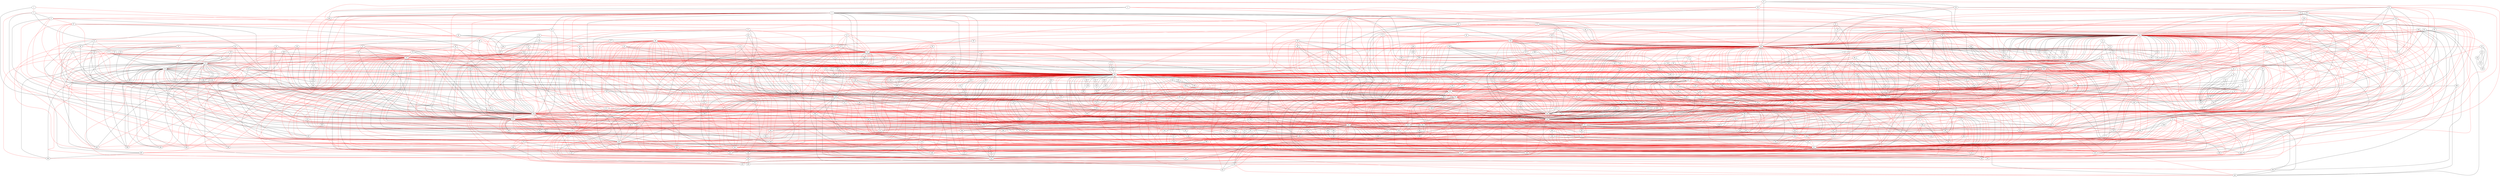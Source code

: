 graph {
	0 -- 185 [color=red]
	0 -- 206 [color=red]
	0 -- 217
	0 -- 226 [color=red]
	0 -- 227 [color=red]
	0 -- 228
	0 -- 229
	1 -- 2 [color=red]
	1 -- 185 [color=red]
	1 -- 407
	2 -- 6
	2 -- 185 [color=red]
	2 -- 237
	2 -- 242
	2 -- 407 [color=red]
	3 -- 5
	3 -- 144 [color=red]
	3 -- 146 [color=red]
	3 -- 240
	3 -- 242 [color=red]
	3 -- 403 [color=red]
	4 -- 147
	4 -- 185
	5 -- 6 [color=red]
	5 -- 60 [color=red]
	5 -- 107
	5 -- 156
	5 -- 157
	5 -- 158
	5 -- 166
	5 -- 168
	5 -- 169
	5 -- 219 [color=red]
	5 -- 221 [color=red]
	5 -- 226 [color=red]
	5 -- 227 [color=red]
	5 -- 240
	5 -- 242 [color=red]
	5 -- 244 [color=red]
	5 -- 349
	5 -- 359
	5 -- 373
	5 -- 407 [color=red]
	5 -- 425 [color=red]
	5 -- 427
	6 -- 67 [color=red]
	6 -- 98 [color=red]
	6 -- 144 [color=red]
	6 -- 146 [color=red]
	6 -- 226 [color=red]
	6 -- 227 [color=red]
	6 -- 237
	6 -- 242
	7 -- 14 [color=red]
	7 -- 22
	7 -- 351
	7 -- 352
	8 -- 11 [color=red]
	8 -- 15
	8 -- 175
	8 -- 181
	9 -- 298 [color=red]
	9 -- 299 [color=red]
	9 -- 385 [color=red]
	9 -- 386 [color=red]
	9 -- 407 [color=red]
	9 -- 448 [color=red]
	9 -- 450 [color=red]
	10 -- 298 [color=red]
	10 -- 299 [color=red]
	10 -- 382
	10 -- 383
	10 -- 407 [color=red]
	11 -- 175
	11 -- 181
	11 -- 248
	12 -- 88 [color=red]
	12 -- 111 [color=red]
	12 -- 152 [color=red]
	12 -- 185 [color=red]
	12 -- 192 [color=red]
	12 -- 204
	12 -- 230 [color=red]
	13 -- 144 [color=red]
	13 -- 146 [color=red]
	13 -- 201 [color=red]
	13 -- 204 [color=red]
	13 -- 370 [color=red]
	13 -- 375
	13 -- 407 [color=red]
	14 -- 351
	14 -- 352
	14 -- 355
	15 -- 16
	15 -- 175
	15 -- 181
	16 -- 17 [color=red]
	16 -- 175
	16 -- 181
	17 -- 18
	17 -- 175 [color=red]
	17 -- 181 [color=red]
	17 -- 351
	17 -- 353
	18 -- 19 [color=red]
	18 -- 351
	18 -- 353
	19 -- 20
	19 -- 351
	19 -- 353
	20 -- 21
	20 -- 351
	20 -- 353
	21 -- 22 [color=red]
	21 -- 351
	21 -- 353
	22 -- 351
	22 -- 352
	22 -- 353 [color=red]
	23 -- 101
	23 -- 185 [color=red]
	23 -- 226
	23 -- 227
	23 -- 286 [color=red]
	24 -- 102
	24 -- 185 [color=red]
	24 -- 226
	24 -- 227
	24 -- 288 [color=red]
	25 -- 104 [color=red]
	25 -- 185 [color=red]
	25 -- 226
	25 -- 227
	25 -- 291 [color=red]
	26 -- 38
	26 -- 185 [color=red]
	26 -- 226 [color=red]
	26 -- 227 [color=red]
	26 -- 228
	26 -- 229
	26 -- 391 [color=red]
	27 -- 30 [color=red]
	27 -- 43
	27 -- 185 [color=red]
	27 -- 226 [color=red]
	27 -- 227 [color=red]
	27 -- 228
	27 -- 229
	28 -- 29
	28 -- 75 [color=red]
	28 -- 185 [color=red]
	28 -- 226
	28 -- 227
	29 -- 89 [color=red]
	29 -- 152 [color=red]
	29 -- 226
	29 -- 227
	30 -- 88 [color=red]
	30 -- 185 [color=red]
	30 -- 204
	30 -- 211
	31 -- 75 [color=red]
	31 -- 154
	31 -- 185 [color=red]
	31 -- 297
	31 -- 391 [color=red]
	32 -- 36
	32 -- 144
	32 -- 146
	32 -- 152 [color=red]
	32 -- 389 [color=red]
	32 -- 407 [color=red]
	33 -- 165 [color=red]
	33 -- 185 [color=red]
	33 -- 370 [color=red]
	33 -- 371
	34 -- 398
	34 -- 436 [color=red]
	35 -- 36 [color=red]
	35 -- 44
	35 -- 144 [color=red]
	35 -- 146 [color=red]
	35 -- 228
	35 -- 229
	36 -- 144
	36 -- 146
	37 -- 43 [color=red]
	37 -- 87 [color=red]
	37 -- 152
	37 -- 426 [color=red]
	38 -- 152 [color=red]
	38 -- 226 [color=red]
	38 -- 227 [color=red]
	38 -- 228
	38 -- 229
	38 -- 426 [color=red]
	39 -- 116 [color=red]
	39 -- 117
	39 -- 172
	39 -- 173
	39 -- 185 [color=red]
	40 -- 76
	40 -- 78 [color=red]
	40 -- 185 [color=red]
	40 -- 226
	40 -- 227
	41 -- 42 [color=red]
	41 -- 48
	41 -- 154 [color=red]
	41 -- 185 [color=red]
	41 -- 226
	41 -- 227
	42 -- 154
	42 -- 185 [color=red]
	42 -- 395 [color=red]
	43 -- 226 [color=red]
	43 -- 227 [color=red]
	43 -- 228
	43 -- 229
	44 -- 154 [color=red]
	44 -- 185 [color=red]
	44 -- 228
	44 -- 229
	44 -- 296 [color=red]
	44 -- 297 [color=red]
	45 -- 103 [color=red]
	45 -- 185 [color=red]
	45 -- 226
	45 -- 227
	45 -- 287 [color=red]
	46 -- 106 [color=red]
	46 -- 185 [color=red]
	46 -- 226
	46 -- 227
	46 -- 290 [color=red]
	47 -- 105
	47 -- 185 [color=red]
	47 -- 226
	47 -- 227
	47 -- 289 [color=red]
	48 -- 152 [color=red]
	48 -- 154 [color=red]
	48 -- 226
	48 -- 227
	48 -- 421 [color=red]
	49 -- 185 [color=red]
	49 -- 226
	49 -- 227
	49 -- 260 [color=red]
	49 -- 405
	50 -- 71
	50 -- 185
	50 -- 358
	50 -- 446
	51 -- 68
	51 -- 70
	51 -- 185
	51 -- 311
	51 -- 445
	52 -- 53 [color=red]
	52 -- 144 [color=red]
	52 -- 146 [color=red]
	52 -- 149
	52 -- 153
	52 -- 425 [color=red]
	53 -- 144
	53 -- 146
	54 -- 149
	54 -- 153
	54 -- 425 [color=red]
	55 -- 122
	55 -- 152 [color=red]
	55 -- 216 [color=red]
	55 -- 273
	55 -- 432
	56 -- 60
	56 -- 152 [color=red]
	56 -- 185 [color=red]
	56 -- 249 [color=red]
	57 -- 58
	57 -- 59 [color=red]
	57 -- 144
	57 -- 146
	57 -- 152 [color=red]
	57 -- 197 [color=red]
	57 -- 407 [color=red]
	58 -- 69
	58 -- 144
	58 -- 146
	58 -- 152 [color=red]
	58 -- 407 [color=red]
	59 -- 123 [color=red]
	59 -- 144 [color=red]
	59 -- 146 [color=red]
	59 -- 197
	59 -- 364 [color=red]
	59 -- 407 [color=red]
	60 -- 152 [color=red]
	60 -- 185 [color=red]
	60 -- 219 [color=red]
	60 -- 221
	61 -- 62 [color=red]
	61 -- 123
	61 -- 124
	61 -- 127
	61 -- 131
	61 -- 144 [color=red]
	61 -- 146 [color=red]
	61 -- 204 [color=red]
	61 -- 247
	61 -- 407 [color=red]
	62 -- 144
	62 -- 146
	62 -- 204 [color=red]
	62 -- 363
	62 -- 407 [color=red]
	63 -- 64
	63 -- 185 [color=red]
	63 -- 226
	63 -- 227
	63 -- 412
	64 -- 226
	64 -- 227
	65 -- 66
	65 -- 163 [color=red]
	65 -- 185 [color=red]
	65 -- 407
	66 -- 185 [color=red]
	66 -- 407
	67 -- 90
	67 -- 107 [color=red]
	67 -- 108 [color=red]
	67 -- 144 [color=red]
	67 -- 146 [color=red]
	67 -- 226 [color=red]
	67 -- 227 [color=red]
	67 -- 228 [color=red]
	67 -- 229 [color=red]
	68 -- 70
	68 -- 185
	68 -- 311
	68 -- 445
	69 -- 124 [color=red]
	69 -- 144
	69 -- 146
	69 -- 185 [color=red]
	69 -- 204 [color=red]
	69 -- 207 [color=red]
	69 -- 407 [color=red]
	70 -- 185
	70 -- 311
	70 -- 372 [color=red]
	71 -- 185
	71 -- 358
	72 -- 145 [color=red]
	72 -- 146 [color=red]
	72 -- 280 [color=red]
	72 -- 347 [color=red]
	72 -- 348 [color=red]
	72 -- 425 [color=red]
	73 -- 339
	73 -- 341 [color=red]
	73 -- 382
	73 -- 407 [color=red]
	73 -- 443 [color=red]
	73 -- 444 [color=red]
	73 -- 448 [color=red]
	74 -- 99 [color=red]
	74 -- 154
	74 -- 185 [color=red]
	74 -- 297
	74 -- 391 [color=red]
	75 -- 185 [color=red]
	76 -- 154 [color=red]
	76 -- 226
	76 -- 227
	76 -- 297 [color=red]
	76 -- 421 [color=red]
	77 -- 78
	77 -- 154 [color=red]
	77 -- 172
	77 -- 173
	77 -- 269 [color=red]
	77 -- 342 [color=red]
	78 -- 172
	78 -- 173
	78 -- 185 [color=red]
	79 -- 80
	79 -- 155
	79 -- 185 [color=red]
	79 -- 228 [color=red]
	79 -- 229 [color=red]
	79 -- 232 [color=red]
	79 -- 271
	79 -- 272
	80 -- 82 [color=red]
	80 -- 185 [color=red]
	80 -- 228 [color=red]
	80 -- 229 [color=red]
	80 -- 232 [color=red]
	80 -- 271
	80 -- 272
	81 -- 83
	81 -- 84 [color=red]
	81 -- 185 [color=red]
	81 -- 228 [color=red]
	81 -- 229 [color=red]
	81 -- 232 [color=red]
	81 -- 271
	81 -- 272
	82 -- 83
	82 -- 185 [color=red]
	82 -- 228 [color=red]
	82 -- 229 [color=red]
	82 -- 232 [color=red]
	82 -- 271
	82 -- 272
	83 -- 185 [color=red]
	83 -- 228 [color=red]
	83 -- 229 [color=red]
	83 -- 232 [color=red]
	83 -- 271
	83 -- 272
	84 -- 100 [color=red]
	84 -- 152 [color=red]
	84 -- 185 [color=red]
	84 -- 228
	84 -- 229
	84 -- 232 [color=red]
	85 -- 88
	85 -- 120 [color=red]
	85 -- 164
	85 -- 226 [color=red]
	85 -- 227 [color=red]
	85 -- 267
	86 -- 89 [color=red]
	86 -- 99
	86 -- 152 [color=red]
	86 -- 226
	86 -- 227
	87 -- 152 [color=red]
	87 -- 185 [color=red]
	87 -- 200
	87 -- 201
	87 -- 210 [color=red]
	87 -- 220 [color=red]
	87 -- 230 [color=red]
	87 -- 426 [color=red]
	88 -- 89 [color=red]
	88 -- 108 [color=red]
	88 -- 113 [color=red]
	88 -- 115 [color=red]
	88 -- 152 [color=red]
	88 -- 164
	88 -- 170 [color=red]
	88 -- 185 [color=red]
	88 -- 192 [color=red]
	88 -- 197 [color=red]
	88 -- 204 [color=red]
	88 -- 206 [color=red]
	88 -- 207 [color=red]
	88 -- 211 [color=red]
	88 -- 213 [color=red]
	88 -- 216 [color=red]
	88 -- 222 [color=red]
	88 -- 223 [color=red]
	88 -- 226 [color=red]
	88 -- 227 [color=red]
	88 -- 228 [color=red]
	88 -- 229 [color=red]
	88 -- 230 [color=red]
	88 -- 267
	88 -- 268 [color=red]
	88 -- 276 [color=red]
	88 -- 281 [color=red]
	88 -- 388 [color=red]
	88 -- 391 [color=red]
	88 -- 394 [color=red]
	88 -- 408 [color=red]
	88 -- 435 [color=red]
	89 -- 152 [color=red]
	89 -- 204
	89 -- 213
	90 -- 185 [color=red]
	90 -- 416 [color=red]
	91 -- 145 [color=red]
	91 -- 146
	91 -- 185 [color=red]
	91 -- 407 [color=red]
	92 -- 144 [color=red]
	92 -- 146 [color=red]
	92 -- 300
	92 -- 302 [color=red]
	92 -- 411
	92 -- 439
	92 -- 442
	93 -- 94 [color=red]
	93 -- 149 [color=red]
	93 -- 151
	93 -- 185 [color=red]
	93 -- 284
	93 -- 407 [color=red]
	94 -- 185 [color=red]
	94 -- 407
	95 -- 152 [color=red]
	95 -- 154 [color=red]
	95 -- 171 [color=red]
	95 -- 219 [color=red]
	95 -- 228 [color=red]
	95 -- 229 [color=red]
	95 -- 413 [color=red]
	96 -- 97 [color=red]
	96 -- 143 [color=red]
	96 -- 185 [color=red]
	96 -- 407
	97 -- 185 [color=red]
	97 -- 228
	97 -- 229
	97 -- 431
	98 -- 192
	98 -- 219 [color=red]
	98 -- 226 [color=red]
	98 -- 227 [color=red]
	98 -- 426
	99 -- 185 [color=red]
	99 -- 226
	99 -- 227
	100 -- 118
	100 -- 152 [color=red]
	100 -- 277
	100 -- 425
	101 -- 154 [color=red]
	101 -- 226
	101 -- 227
	101 -- 297 [color=red]
	101 -- 401 [color=red]
	102 -- 154 [color=red]
	102 -- 226
	102 -- 227
	102 -- 297 [color=red]
	102 -- 308 [color=red]
	103 -- 154
	103 -- 226 [color=red]
	103 -- 227 [color=red]
	103 -- 297
	103 -- 336 [color=red]
	104 -- 154
	104 -- 226 [color=red]
	104 -- 227 [color=red]
	104 -- 279 [color=red]
	104 -- 297
	105 -- 154 [color=red]
	105 -- 226
	105 -- 227
	105 -- 297 [color=red]
	105 -- 400 [color=red]
	106 -- 154
	106 -- 226 [color=red]
	106 -- 227 [color=red]
	106 -- 297
	106 -- 393 [color=red]
	107 -- 144 [color=red]
	107 -- 146 [color=red]
	107 -- 226 [color=red]
	107 -- 227 [color=red]
	107 -- 359
	107 -- 407 [color=red]
	107 -- 427
	108 -- 204
	108 -- 226 [color=red]
	108 -- 227 [color=red]
	108 -- 228 [color=red]
	108 -- 229 [color=red]
	108 -- 268
	109 -- 144 [color=red]
	109 -- 146 [color=red]
	109 -- 265
	109 -- 407
	109 -- 416
	109 -- 431 [color=red]
	110 -- 128 [color=red]
	110 -- 152
	110 -- 185 [color=red]
	110 -- 189
	110 -- 230 [color=red]
	111 -- 129 [color=red]
	111 -- 152
	111 -- 185 [color=red]
	111 -- 230 [color=red]
	112 -- 185
	112 -- 261
	112 -- 451 [color=red]
	113 -- 152 [color=red]
	113 -- 204
	113 -- 435
	114 -- 119 [color=red]
	114 -- 185 [color=red]
	114 -- 295
	114 -- 364
	115 -- 116 [color=red]
	115 -- 170
	115 -- 185 [color=red]
	115 -- 204
	115 -- 226 [color=red]
	115 -- 227 [color=red]
	116 -- 185 [color=red]
	116 -- 226
	116 -- 227
	117 -- 172
	117 -- 173
	117 -- 185 [color=red]
	118 -- 277
	118 -- 315 [color=red]
	118 -- 425
	118 -- 426 [color=red]
	119 -- 232
	119 -- 384
	120 -- 156 [color=red]
	120 -- 226
	120 -- 227
	121 -- 144 [color=red]
	121 -- 146 [color=red]
	121 -- 197 [color=red]
	121 -- 198
	121 -- 228
	121 -- 229
	121 -- 407 [color=red]
	122 -- 224
	122 -- 273
	122 -- 432
	123 -- 127
	123 -- 130 [color=red]
	123 -- 131
	123 -- 134 [color=red]
	123 -- 364 [color=red]
	123 -- 425 [color=red]
	124 -- 127
	124 -- 144 [color=red]
	124 -- 146 [color=red]
	124 -- 185 [color=red]
	124 -- 204 [color=red]
	124 -- 207 [color=red]
	124 -- 247
	124 -- 407 [color=red]
	125 -- 132
	125 -- 145 [color=red]
	125 -- 146
	125 -- 407 [color=red]
	126 -- 127 [color=red]
	126 -- 142 [color=red]
	126 -- 185 [color=red]
	126 -- 219 [color=red]
	126 -- 230 [color=red]
	126 -- 274 [color=red]
	126 -- 331 [color=red]
	126 -- 334
	126 -- 343 [color=red]
	126 -- 375 [color=red]
	127 -- 131
	127 -- 133
	127 -- 142 [color=red]
	127 -- 144 [color=red]
	127 -- 146 [color=red]
	127 -- 185 [color=red]
	127 -- 204 [color=red]
	127 -- 209
	127 -- 215
	127 -- 219 [color=red]
	127 -- 228 [color=red]
	127 -- 229 [color=red]
	127 -- 230 [color=red]
	127 -- 247
	127 -- 274
	127 -- 343
	127 -- 375 [color=red]
	127 -- 407 [color=red]
	127 -- 440 [color=red]
	128 -- 185 [color=red]
	128 -- 228
	128 -- 229
	128 -- 444
	129 -- 185 [color=red]
	129 -- 228
	129 -- 229
	129 -- 448 [color=red]
	130 -- 134
	130 -- 425 [color=red]
	131 -- 185 [color=red]
	131 -- 187 [color=red]
	132 -- 145 [color=red]
	132 -- 146
	132 -- 407 [color=red]
	133 -- 209
	133 -- 215
	134 -- 135
	134 -- 145 [color=red]
	134 -- 146 [color=red]
	134 -- 166 [color=red]
	134 -- 182 [color=red]
	134 -- 185 [color=red]
	134 -- 204 [color=red]
	134 -- 207 [color=red]
	134 -- 249
	134 -- 298 [color=red]
	134 -- 303
	134 -- 382 [color=red]
	134 -- 405 [color=red]
	134 -- 406 [color=red]
	134 -- 425 [color=red]
	135 -- 144 [color=red]
	135 -- 146 [color=red]
	135 -- 185 [color=red]
	135 -- 204 [color=red]
	135 -- 207 [color=red]
	135 -- 247 [color=red]
	135 -- 375 [color=red]
	135 -- 407 [color=red]
	135 -- 425 [color=red]
	136 -- 140 [color=red]
	136 -- 183 [color=red]
	136 -- 185 [color=red]
	136 -- 204
	136 -- 447 [color=red]
	137 -- 231
	138 -- 140
	138 -- 141
	138 -- 228
	138 -- 229
	139 -- 152 [color=red]
	139 -- 159
	139 -- 167
	139 -- 185 [color=red]
	139 -- 228
	139 -- 229
	140 -- 185 [color=red]
	140 -- 228
	140 -- 229
	140 -- 447 [color=red]
	141 -- 228
	141 -- 229
	142 -- 144
	142 -- 146
	142 -- 204 [color=red]
	142 -- 228 [color=red]
	142 -- 229 [color=red]
	142 -- 331 [color=red]
	142 -- 334 [color=red]
	142 -- 348
	142 -- 407 [color=red]
	143 -- 156 [color=red]
	143 -- 185 [color=red]
	143 -- 407
	143 -- 416
	144 -- 145 [color=red]
	144 -- 146
	144 -- 148 [color=red]
	144 -- 151 [color=red]
	144 -- 152 [color=red]
	144 -- 153 [color=red]
	144 -- 154 [color=red]
	144 -- 157 [color=red]
	144 -- 158 [color=red]
	144 -- 161
	144 -- 163 [color=red]
	144 -- 166 [color=red]
	144 -- 174
	144 -- 175 [color=red]
	144 -- 182 [color=red]
	144 -- 183 [color=red]
	144 -- 184 [color=red]
	144 -- 185 [color=red]
	144 -- 197 [color=red]
	144 -- 201 [color=red]
	144 -- 204 [color=red]
	144 -- 205 [color=red]
	144 -- 207 [color=red]
	144 -- 210 [color=red]
	144 -- 230 [color=red]
	144 -- 234
	144 -- 235
	144 -- 236
	144 -- 237 [color=red]
	144 -- 243 [color=red]
	144 -- 244 [color=red]
	144 -- 247 [color=red]
	144 -- 257
	144 -- 258
	144 -- 284 [color=red]
	144 -- 299 [color=red]
	144 -- 302
	144 -- 305 [color=red]
	144 -- 310 [color=red]
	144 -- 317 [color=red]
	144 -- 319
	144 -- 320
	144 -- 321
	144 -- 322 [color=red]
	144 -- 323
	144 -- 324
	144 -- 325
	144 -- 326
	144 -- 327
	144 -- 328
	144 -- 331
	144 -- 332
	144 -- 333 [color=red]
	144 -- 334 [color=red]
	144 -- 335
	144 -- 341 [color=red]
	144 -- 348
	144 -- 363
	144 -- 367
	144 -- 369 [color=red]
	144 -- 370 [color=red]
	144 -- 372 [color=red]
	144 -- 375 [color=red]
	144 -- 389 [color=red]
	144 -- 398 [color=red]
	144 -- 403
	144 -- 404 [color=red]
	144 -- 407 [color=red]
	144 -- 408 [color=red]
	144 -- 415 [color=red]
	144 -- 416 [color=red]
	144 -- 421 [color=red]
	144 -- 423
	144 -- 424 [color=red]
	144 -- 426 [color=red]
	144 -- 429
	144 -- 430 [color=red]
	144 -- 431 [color=red]
	144 -- 440
	144 -- 443
	144 -- 450 [color=red]
	145 -- 146 [color=red]
	145 -- 154 [color=red]
	145 -- 157 [color=red]
	145 -- 158 [color=red]
	145 -- 163
	145 -- 166 [color=red]
	145 -- 175 [color=red]
	145 -- 182 [color=red]
	145 -- 183 [color=red]
	145 -- 185 [color=red]
	145 -- 187 [color=red]
	145 -- 195 [color=red]
	145 -- 196 [color=red]
	145 -- 197 [color=red]
	145 -- 199 [color=red]
	145 -- 204 [color=red]
	145 -- 207 [color=red]
	145 -- 230 [color=red]
	145 -- 245 [color=red]
	145 -- 294 [color=red]
	145 -- 297 [color=red]
	145 -- 298 [color=red]
	145 -- 299 [color=red]
	145 -- 301 [color=red]
	145 -- 347 [color=red]
	145 -- 364 [color=red]
	145 -- 404
	145 -- 407 [color=red]
	145 -- 412 [color=red]
	145 -- 413 [color=red]
	145 -- 418 [color=red]
	145 -- 425 [color=red]
	146 -- 148 [color=red]
	146 -- 151 [color=red]
	146 -- 152 [color=red]
	146 -- 153 [color=red]
	146 -- 154 [color=red]
	146 -- 157 [color=red]
	146 -- 158 [color=red]
	146 -- 161
	146 -- 163 [color=red]
	146 -- 166 [color=red]
	146 -- 172 [color=red]
	146 -- 174
	146 -- 175 [color=red]
	146 -- 182 [color=red]
	146 -- 183 [color=red]
	146 -- 184 [color=red]
	146 -- 185 [color=red]
	146 -- 195 [color=red]
	146 -- 196 [color=red]
	146 -- 197 [color=red]
	146 -- 199 [color=red]
	146 -- 201 [color=red]
	146 -- 204 [color=red]
	146 -- 205 [color=red]
	146 -- 207 [color=red]
	146 -- 210 [color=red]
	146 -- 215 [color=red]
	146 -- 230 [color=red]
	146 -- 234
	146 -- 235
	146 -- 236
	146 -- 237 [color=red]
	146 -- 243 [color=red]
	146 -- 244 [color=red]
	146 -- 245 [color=red]
	146 -- 247 [color=red]
	146 -- 257
	146 -- 258
	146 -- 272 [color=red]
	146 -- 284 [color=red]
	146 -- 294 [color=red]
	146 -- 297 [color=red]
	146 -- 299 [color=red]
	146 -- 302
	146 -- 305 [color=red]
	146 -- 310 [color=red]
	146 -- 317 [color=red]
	146 -- 319
	146 -- 320
	146 -- 321
	146 -- 322 [color=red]
	146 -- 323
	146 -- 324
	146 -- 325
	146 -- 326
	146 -- 327
	146 -- 328
	146 -- 331
	146 -- 332
	146 -- 333 [color=red]
	146 -- 334 [color=red]
	146 -- 335
	146 -- 341 [color=red]
	146 -- 347 [color=red]
	146 -- 348
	146 -- 363
	146 -- 367
	146 -- 369 [color=red]
	146 -- 370 [color=red]
	146 -- 372 [color=red]
	146 -- 375 [color=red]
	146 -- 389 [color=red]
	146 -- 398 [color=red]
	146 -- 403
	146 -- 407 [color=red]
	146 -- 408 [color=red]
	146 -- 412 [color=red]
	146 -- 413 [color=red]
	146 -- 415 [color=red]
	146 -- 416 [color=red]
	146 -- 418 [color=red]
	146 -- 421 [color=red]
	146 -- 423
	146 -- 424 [color=red]
	146 -- 425 [color=red]
	146 -- 426 [color=red]
	146 -- 429
	146 -- 430 [color=red]
	146 -- 431 [color=red]
	146 -- 437 [color=red]
	146 -- 440
	146 -- 443
	146 -- 450 [color=red]
	147 -- 185
	148 -- 151 [color=red]
	148 -- 153 [color=red]
	148 -- 185 [color=red]
	148 -- 322
	148 -- 351 [color=red]
	148 -- 354 [color=red]
	148 -- 411
	148 -- 428
	149 -- 151 [color=red]
	149 -- 153
	149 -- 284 [color=red]
	149 -- 425 [color=red]
	150 -- 153 [color=red]
	150 -- 284
	150 -- 425 [color=red]
	151 -- 284
	151 -- 317 [color=red]
	152 -- 154 [color=red]
	152 -- 167 [color=red]
	152 -- 172 [color=red]
	152 -- 173 [color=red]
	152 -- 185 [color=red]
	152 -- 189
	152 -- 204 [color=red]
	152 -- 207 [color=red]
	152 -- 216 [color=red]
	152 -- 219 [color=red]
	152 -- 226 [color=red]
	152 -- 227 [color=red]
	152 -- 228 [color=red]
	152 -- 229 [color=red]
	152 -- 230 [color=red]
	152 -- 232 [color=red]
	152 -- 243 [color=red]
	152 -- 264
	152 -- 269
	152 -- 270 [color=red]
	152 -- 275
	152 -- 276
	152 -- 281 [color=red]
	152 -- 285 [color=red]
	152 -- 305 [color=red]
	152 -- 310 [color=red]
	152 -- 369 [color=red]
	152 -- 384 [color=red]
	152 -- 388 [color=red]
	152 -- 389 [color=red]
	152 -- 390
	152 -- 391 [color=red]
	152 -- 394
	152 -- 406 [color=red]
	152 -- 407 [color=red]
	152 -- 413 [color=red]
	152 -- 414
	152 -- 420 [color=red]
	152 -- 421 [color=red]
	152 -- 426 [color=red]
	153 -- 204 [color=red]
	153 -- 207 [color=red]
	153 -- 230 [color=red]
	153 -- 244 [color=red]
	153 -- 284 [color=red]
	153 -- 351 [color=red]
	153 -- 354 [color=red]
	153 -- 407 [color=red]
	153 -- 425 [color=red]
	154 -- 175 [color=red]
	154 -- 183 [color=red]
	154 -- 185 [color=red]
	154 -- 214
	154 -- 219 [color=red]
	154 -- 226 [color=red]
	154 -- 227 [color=red]
	154 -- 263
	154 -- 266 [color=red]
	154 -- 269 [color=red]
	154 -- 270
	154 -- 275 [color=red]
	154 -- 276 [color=red]
	154 -- 279 [color=red]
	154 -- 294 [color=red]
	154 -- 296 [color=red]
	154 -- 297
	154 -- 308 [color=red]
	154 -- 316
	154 -- 336 [color=red]
	154 -- 342 [color=red]
	154 -- 367 [color=red]
	154 -- 369 [color=red]
	154 -- 381 [color=red]
	154 -- 387 [color=red]
	154 -- 391 [color=red]
	154 -- 393 [color=red]
	154 -- 400 [color=red]
	154 -- 401 [color=red]
	154 -- 407 [color=red]
	154 -- 408
	154 -- 412 [color=red]
	154 -- 413 [color=red]
	154 -- 421 [color=red]
	154 -- 425 [color=red]
	154 -- 433 [color=red]
	154 -- 434 [color=red]
	154 -- 436 [color=red]
	155 -- 271
	155 -- 272
	156 -- 158
	156 -- 168
	156 -- 169
	156 -- 185 [color=red]
	156 -- 226 [color=red]
	156 -- 227 [color=red]
	156 -- 407 [color=red]
	156 -- 416 [color=red]
	157 -- 158 [color=red]
	157 -- 349
	157 -- 373
	158 -- 160 [color=red]
	158 -- 163 [color=red]
	158 -- 168
	158 -- 169
	158 -- 185 [color=red]
	158 -- 230 [color=red]
	159 -- 163 [color=red]
	159 -- 185 [color=red]
	159 -- 228
	159 -- 229
	160 -- 185 [color=red]
	160 -- 230 [color=red]
	160 -- 258 [color=red]
	160 -- 294 [color=red]
	161 -- 163 [color=red]
	161 -- 185 [color=red]
	161 -- 392 [color=red]
	161 -- 403
	162 -- 237
	162 -- 242
	162 -- 244
	162 -- 425 [color=red]
	163 -- 228 [color=red]
	163 -- 229 [color=red]
	163 -- 404
	164 -- 267
	165 -- 185 [color=red]
	165 -- 360
	165 -- 361
	165 -- 370 [color=red]
	165 -- 426
	166 -- 167 [color=red]
	166 -- 168
	166 -- 169
	166 -- 430 [color=red]
	167 -- 169 [color=red]
	167 -- 228
	167 -- 229
	168 -- 169
	170 -- 204
	170 -- 381 [color=red]
	170 -- 426 [color=red]
	171 -- 172
	171 -- 173
	171 -- 228 [color=red]
	171 -- 229 [color=red]
	171 -- 433 [color=red]
	172 -- 173
	172 -- 174 [color=red]
	172 -- 185 [color=red]
	172 -- 279
	172 -- 284 [color=red]
	172 -- 285
	172 -- 286
	172 -- 287
	172 -- 288
	172 -- 289
	172 -- 290
	172 -- 291
	172 -- 308
	172 -- 336
	172 -- 364 [color=red]
	172 -- 369
	172 -- 373 [color=red]
	172 -- 387
	172 -- 393
	172 -- 395
	172 -- 400
	172 -- 401
	172 -- 413
	172 -- 425 [color=red]
	172 -- 433
	172 -- 434 [color=red]
	173 -- 185 [color=red]
	173 -- 279
	173 -- 284 [color=red]
	173 -- 285
	173 -- 286
	173 -- 287
	173 -- 288
	173 -- 289
	173 -- 290
	173 -- 291
	173 -- 308
	173 -- 336
	173 -- 364 [color=red]
	173 -- 369
	173 -- 373 [color=red]
	173 -- 387
	173 -- 393
	173 -- 395
	173 -- 400
	173 -- 401
	173 -- 413
	173 -- 433
	173 -- 434 [color=red]
	174 -- 425 [color=red]
	174 -- 429
	175 -- 181
	175 -- 182 [color=red]
	175 -- 183 [color=red]
	175 -- 185 [color=red]
	175 -- 187 [color=red]
	175 -- 197 [color=red]
	175 -- 248
	175 -- 294 [color=red]
	175 -- 297 [color=red]
	175 -- 301 [color=red]
	175 -- 407 [color=red]
	175 -- 419 [color=red]
	175 -- 425 [color=red]
	175 -- 434 [color=red]
	175 -- 436 [color=red]
	176 -- 179
	176 -- 228
	176 -- 229
	176 -- 329 [color=red]
	177 -- 178 [color=red]
	177 -- 180
	177 -- 228
	177 -- 229
	178 -- 181
	178 -- 185 [color=red]
	179 -- 228
	179 -- 229
	180 -- 228
	180 -- 229
	181 -- 185 [color=red]
	181 -- 248
	182 -- 185 [color=red]
	182 -- 187 [color=red]
	182 -- 204 [color=red]
	182 -- 207 [color=red]
	182 -- 228 [color=red]
	182 -- 229 [color=red]
	182 -- 230 [color=red]
	182 -- 245 [color=red]
	182 -- 309
	182 -- 382 [color=red]
	182 -- 425 [color=red]
	183 -- 185 [color=red]
	183 -- 187 [color=red]
	183 -- 197 [color=red]
	183 -- 204 [color=red]
	183 -- 294 [color=red]
	183 -- 297 [color=red]
	183 -- 301 [color=red]
	183 -- 309 [color=red]
	183 -- 346 [color=red]
	183 -- 407 [color=red]
	183 -- 434
	183 -- 436
	184 -- 185 [color=red]
	184 -- 186
	184 -- 232
	184 -- 233
	184 -- 305 [color=red]
	184 -- 407 [color=red]
	184 -- 452 [color=red]
	185 -- 186 [color=red]
	185 -- 187 [color=red]
	185 -- 189 [color=red]
	185 -- 190 [color=red]
	185 -- 193
	185 -- 194 [color=red]
	185 -- 196 [color=red]
	185 -- 197 [color=red]
	185 -- 200 [color=red]
	185 -- 201 [color=red]
	185 -- 202 [color=red]
	185 -- 203 [color=red]
	185 -- 204 [color=red]
	185 -- 206 [color=red]
	185 -- 207 [color=red]
	185 -- 209 [color=red]
	185 -- 210 [color=red]
	185 -- 212 [color=red]
	185 -- 214 [color=red]
	185 -- 215 [color=red]
	185 -- 216 [color=red]
	185 -- 218
	185 -- 219 [color=red]
	185 -- 220 [color=red]
	185 -- 225 [color=red]
	185 -- 226 [color=red]
	185 -- 227 [color=red]
	185 -- 228 [color=red]
	185 -- 229 [color=red]
	185 -- 230 [color=red]
	185 -- 232 [color=red]
	185 -- 237 [color=red]
	185 -- 238 [color=red]
	185 -- 242 [color=red]
	185 -- 245 [color=red]
	185 -- 246
	185 -- 250
	185 -- 251
	185 -- 252
	185 -- 253
	185 -- 254
	185 -- 255 [color=red]
	185 -- 258 [color=red]
	185 -- 259
	185 -- 260 [color=red]
	185 -- 261
	185 -- 268 [color=red]
	185 -- 271 [color=red]
	185 -- 272 [color=red]
	185 -- 278 [color=red]
	185 -- 282
	185 -- 283
	185 -- 284 [color=red]
	185 -- 285 [color=red]
	185 -- 286 [color=red]
	185 -- 287 [color=red]
	185 -- 288 [color=red]
	185 -- 289 [color=red]
	185 -- 290 [color=red]
	185 -- 291 [color=red]
	185 -- 292 [color=red]
	185 -- 293 [color=red]
	185 -- 294 [color=red]
	185 -- 295 [color=red]
	185 -- 296 [color=red]
	185 -- 297 [color=red]
	185 -- 298 [color=red]
	185 -- 299 [color=red]
	185 -- 301 [color=red]
	185 -- 304
	185 -- 305 [color=red]
	185 -- 306
	185 -- 307 [color=red]
	185 -- 309 [color=red]
	185 -- 310 [color=red]
	185 -- 311
	185 -- 312 [color=red]
	185 -- 313 [color=red]
	185 -- 314 [color=red]
	185 -- 316 [color=red]
	185 -- 317 [color=red]
	185 -- 318 [color=red]
	185 -- 322 [color=red]
	185 -- 323 [color=red]
	185 -- 329
	185 -- 330
	185 -- 333 [color=red]
	185 -- 334 [color=red]
	185 -- 335 [color=red]
	185 -- 337
	185 -- 338 [color=red]
	185 -- 340
	185 -- 341 [color=red]
	185 -- 344 [color=red]
	185 -- 345 [color=red]
	185 -- 346 [color=red]
	185 -- 358
	185 -- 362 [color=red]
	185 -- 364 [color=red]
	185 -- 368 [color=red]
	185 -- 370 [color=red]
	185 -- 372 [color=red]
	185 -- 374 [color=red]
	185 -- 375 [color=red]
	185 -- 380 [color=red]
	185 -- 381 [color=red]
	185 -- 382 [color=red]
	185 -- 383 [color=red]
	185 -- 385 [color=red]
	185 -- 386 [color=red]
	185 -- 388 [color=red]
	185 -- 391 [color=red]
	185 -- 392
	185 -- 395 [color=red]
	185 -- 399
	185 -- 403 [color=red]
	185 -- 407 [color=red]
	185 -- 408 [color=red]
	185 -- 409 [color=red]
	185 -- 410 [color=red]
	185 -- 411 [color=red]
	185 -- 412 [color=red]
	185 -- 415 [color=red]
	185 -- 416 [color=red]
	185 -- 417 [color=red]
	185 -- 418
	185 -- 419 [color=red]
	185 -- 425 [color=red]
	185 -- 426 [color=red]
	185 -- 428 [color=red]
	185 -- 430 [color=red]
	185 -- 434 [color=red]
	185 -- 435 [color=red]
	185 -- 437 [color=red]
	185 -- 438 [color=red]
	185 -- 439 [color=red]
	185 -- 441 [color=red]
	185 -- 442 [color=red]
	185 -- 445
	185 -- 446
	185 -- 447
	185 -- 448 [color=red]
	185 -- 449 [color=red]
	185 -- 450 [color=red]
	185 -- 451 [color=red]
	186 -- 225
	186 -- 232
	186 -- 233
	186 -- 362
	186 -- 370 [color=red]
	186 -- 375 [color=red]
	186 -- 380
	186 -- 381 [color=red]
	186 -- 410 [color=red]
	186 -- 422
	186 -- 424
	187 -- 197
	187 -- 226 [color=red]
	187 -- 227 [color=red]
	187 -- 228 [color=red]
	187 -- 229 [color=red]
	187 -- 230 [color=red]
	187 -- 245 [color=red]
	187 -- 301
	187 -- 407 [color=red]
	188 -- 360
	188 -- 361
	188 -- 426
	189 -- 230 [color=red]
	190 -- 226
	190 -- 227
	190 -- 285 [color=red]
	190 -- 296
	191 -- 292
	191 -- 375
	192 -- 204 [color=red]
	192 -- 211 [color=red]
	192 -- 219 [color=red]
	192 -- 223
	192 -- 375 [color=red]
	192 -- 381 [color=red]
	192 -- 390 [color=red]
	192 -- 391 [color=red]
	192 -- 426
	193 -- 218
	193 -- 259
	194 -- 195 [color=red]
	194 -- 216
	194 -- 364 [color=red]
	194 -- 449
	195 -- 197
	195 -- 199
	195 -- 364 [color=red]
	195 -- 425 [color=red]
	196 -- 197
	196 -- 204 [color=red]
	196 -- 207 [color=red]
	196 -- 230 [color=red]
	196 -- 425 [color=red]
	197 -- 199
	197 -- 204 [color=red]
	197 -- 207 [color=red]
	197 -- 230 [color=red]
	197 -- 260
	197 -- 301
	197 -- 310
	197 -- 364 [color=red]
	197 -- 407 [color=red]
	197 -- 408 [color=red]
	197 -- 425 [color=red]
	198 -- 210
	198 -- 226 [color=red]
	198 -- 227 [color=red]
	198 -- 228
	198 -- 229
	198 -- 407 [color=red]
	199 -- 216 [color=red]
	199 -- 310 [color=red]
	199 -- 407 [color=red]
	199 -- 425 [color=red]
	200 -- 201
	200 -- 209 [color=red]
	200 -- 219 [color=red]
	200 -- 230 [color=red]
	201 -- 204 [color=red]
	201 -- 219
	201 -- 230 [color=red]
	201 -- 266
	201 -- 294
	201 -- 407 [color=red]
	201 -- 426 [color=red]
	201 -- 438
	201 -- 441
	202 -- 230 [color=red]
	202 -- 426
	202 -- 441 [color=red]
	203 -- 204
	203 -- 212
	203 -- 221 [color=red]
	203 -- 232 [color=red]
	203 -- 425 [color=red]
	204 -- 205 [color=red]
	204 -- 206
	204 -- 207 [color=red]
	204 -- 211
	204 -- 212
	204 -- 213
	204 -- 216 [color=red]
	204 -- 222
	204 -- 223 [color=red]
	204 -- 226 [color=red]
	204 -- 227 [color=red]
	204 -- 228 [color=red]
	204 -- 229 [color=red]
	204 -- 230 [color=red]
	204 -- 244 [color=red]
	204 -- 245 [color=red]
	204 -- 262
	204 -- 268
	204 -- 281
	204 -- 303 [color=red]
	204 -- 310 [color=red]
	204 -- 315 [color=red]
	204 -- 346 [color=red]
	204 -- 348 [color=red]
	204 -- 363 [color=red]
	204 -- 391 [color=red]
	204 -- 396
	204 -- 407 [color=red]
	204 -- 408 [color=red]
	204 -- 425 [color=red]
	204 -- 426 [color=red]
	204 -- 435
	204 -- 440 [color=red]
	205 -- 206 [color=red]
	205 -- 228
	205 -- 229
	205 -- 407 [color=red]
	206 -- 216 [color=red]
	206 -- 226 [color=red]
	206 -- 227 [color=red]
	206 -- 228 [color=red]
	206 -- 229 [color=red]
	206 -- 407 [color=red]
	207 -- 226 [color=red]
	207 -- 227 [color=red]
	207 -- 230 [color=red]
	207 -- 244 [color=red]
	207 -- 245
	207 -- 303 [color=red]
	207 -- 310 [color=red]
	207 -- 315
	207 -- 407 [color=red]
	207 -- 425 [color=red]
	207 -- 426 [color=red]
	208 -- 230
	208 -- 451
	209 -- 215
	209 -- 219 [color=red]
	209 -- 271 [color=red]
	209 -- 299 [color=red]
	210 -- 226 [color=red]
	210 -- 227 [color=red]
	210 -- 228
	210 -- 229
	210 -- 230 [color=red]
	210 -- 415 [color=red]
	211 -- 390 [color=red]
	211 -- 426 [color=red]
	214 -- 226 [color=red]
	214 -- 227 [color=red]
	214 -- 297
	214 -- 364 [color=red]
	214 -- 381 [color=red]
	214 -- 408
	215 -- 272 [color=red]
	215 -- 407 [color=red]
	215 -- 425 [color=red]
	216 -- 310 [color=red]
	216 -- 407 [color=red]
	216 -- 449
	217 -- 226 [color=red]
	217 -- 227 [color=red]
	217 -- 228
	217 -- 229
	217 -- 231 [color=red]
	218 -- 259
	219 -- 221 [color=red]
	219 -- 230 [color=red]
	219 -- 266
	219 -- 268 [color=red]
	219 -- 297 [color=red]
	219 -- 375 [color=red]
	219 -- 407 [color=red]
	219 -- 413 [color=red]
	219 -- 426 [color=red]
	219 -- 438
	220 -- 230 [color=red]
	220 -- 292
	220 -- 375
	220 -- 407 [color=red]
	220 -- 415 [color=red]
	221 -- 232 [color=red]
	221 -- 425 [color=red]
	222 -- 281
	223 -- 391 [color=red]
	223 -- 426
	224 -- 273
	224 -- 432
	225 -- 232
	225 -- 362
	225 -- 375 [color=red]
	226 -- 227
	226 -- 230 [color=red]
	226 -- 238
	226 -- 242 [color=red]
	226 -- 245 [color=red]
	226 -- 281 [color=red]
	226 -- 284 [color=red]
	226 -- 292 [color=red]
	226 -- 294 [color=red]
	226 -- 296
	226 -- 356
	226 -- 373 [color=red]
	226 -- 380 [color=red]
	226 -- 381 [color=red]
	226 -- 388 [color=red]
	226 -- 405
	226 -- 407 [color=red]
	226 -- 408 [color=red]
	226 -- 412
	226 -- 420
	226 -- 421 [color=red]
	226 -- 434 [color=red]
	226 -- 435 [color=red]
	227 -- 230 [color=red]
	227 -- 238
	227 -- 242 [color=red]
	227 -- 245 [color=red]
	227 -- 281 [color=red]
	227 -- 284 [color=red]
	227 -- 292 [color=red]
	227 -- 294 [color=red]
	227 -- 296
	227 -- 356
	227 -- 373 [color=red]
	227 -- 380 [color=red]
	227 -- 381 [color=red]
	227 -- 388 [color=red]
	227 -- 405
	227 -- 407 [color=red]
	227 -- 408 [color=red]
	227 -- 412
	227 -- 420
	227 -- 421 [color=red]
	227 -- 434 [color=red]
	227 -- 435 [color=red]
	228 -- 229
	228 -- 230 [color=red]
	228 -- 232 [color=red]
	228 -- 284 [color=red]
	228 -- 292 [color=red]
	228 -- 294 [color=red]
	228 -- 373 [color=red]
	228 -- 388 [color=red]
	228 -- 407 [color=red]
	228 -- 431
	228 -- 434 [color=red]
	228 -- 435 [color=red]
	228 -- 444
	228 -- 448 [color=red]
	229 -- 230 [color=red]
	229 -- 232 [color=red]
	229 -- 284 [color=red]
	229 -- 292 [color=red]
	229 -- 294 [color=red]
	229 -- 373 [color=red]
	229 -- 388 [color=red]
	229 -- 407 [color=red]
	229 -- 431
	229 -- 434 [color=red]
	229 -- 435 [color=red]
	229 -- 444
	229 -- 448 [color=red]
	230 -- 244 [color=red]
	230 -- 262 [color=red]
	230 -- 274 [color=red]
	230 -- 293
	230 -- 294 [color=red]
	230 -- 299 [color=red]
	230 -- 303 [color=red]
	230 -- 310 [color=red]
	230 -- 315 [color=red]
	230 -- 317
	230 -- 318
	230 -- 323 [color=red]
	230 -- 334 [color=red]
	230 -- 337 [color=red]
	230 -- 338
	230 -- 340 [color=red]
	230 -- 341
	230 -- 343 [color=red]
	230 -- 364 [color=red]
	230 -- 386 [color=red]
	230 -- 396 [color=red]
	230 -- 407 [color=red]
	230 -- 426 [color=red]
	230 -- 438 [color=red]
	230 -- 441 [color=red]
	230 -- 448
	230 -- 450
	230 -- 451
	232 -- 233
	232 -- 281 [color=red]
	232 -- 304 [color=red]
	232 -- 362
	232 -- 375 [color=red]
	232 -- 380
	232 -- 381 [color=red]
	232 -- 384
	232 -- 399 [color=red]
	232 -- 422
	232 -- 424
	232 -- 425 [color=red]
	234 -- 235 [color=red]
	234 -- 236
	235 -- 443
	237 -- 239 [color=red]
	237 -- 242
	237 -- 243 [color=red]
	237 -- 244
	237 -- 248 [color=red]
	237 -- 256 [color=red]
	237 -- 333 [color=red]
	237 -- 368
	237 -- 377
	237 -- 378
	237 -- 409
	237 -- 411 [color=red]
	237 -- 425 [color=red]
	237 -- 428 [color=red]
	237 -- 442 [color=red]
	238 -- 241 [color=red]
	238 -- 242 [color=red]
	239 -- 243
	239 -- 248 [color=red]
	239 -- 256
	239 -- 354
	240 -- 242 [color=red]
	242 -- 244
	242 -- 377
	242 -- 378
	242 -- 425 [color=red]
	243 -- 256
	243 -- 354
	243 -- 406
	243 -- 450 [color=red]
	244 -- 407 [color=red]
	244 -- 425 [color=red]
	245 -- 246 [color=red]
	245 -- 306 [color=red]
	245 -- 425 [color=red]
	246 -- 306
	247 -- 375 [color=red]
	247 -- 407 [color=red]
	248 -- 256 [color=red]
	249 -- 303
	249 -- 425 [color=red]
	250 -- 253
	250 -- 254
	251 -- 252
	251 -- 254
	252 -- 254
	253 -- 254
	255 -- 312
	255 -- 313
	256 -- 354
	257 -- 258
	258 -- 294 [color=red]
	260 -- 310
	260 -- 407 [color=red]
	262 -- 396
	263 -- 413 [color=red]
	263 -- 433 [color=red]
	264 -- 414
	265 -- 315 [color=red]
	265 -- 407
	265 -- 416
	266 -- 294
	266 -- 297 [color=red]
	266 -- 438
	268 -- 407 [color=red]
	269 -- 342 [color=red]
	269 -- 390
	269 -- 394
	270 -- 297
	270 -- 342 [color=red]
	270 -- 394 [color=red]
	270 -- 426 [color=red]
	271 -- 272
	271 -- 299 [color=red]
	272 -- 407 [color=red]
	272 -- 425 [color=red]
	273 -- 432
	274 -- 343
	275 -- 342 [color=red]
	275 -- 387 [color=red]
	275 -- 391 [color=red]
	275 -- 394
	276 -- 342 [color=red]
	276 -- 394
	276 -- 436 [color=red]
	277 -- 425
	278 -- 316 [color=red]
	278 -- 388
	279 -- 288
	279 -- 297 [color=red]
	280 -- 348 [color=red]
	280 -- 425
	281 -- 384 [color=red]
	281 -- 420 [color=red]
	282 -- 283
	282 -- 407 [color=red]
	283 -- 407 [color=red]
	284 -- 307
	284 -- 372
	284 -- 373 [color=red]
	284 -- 374
	284 -- 425 [color=red]
	285 -- 308
	285 -- 369
	286 -- 336
	287 -- 393
	289 -- 413
	290 -- 400
	291 -- 401
	292 -- 294 [color=red]
	292 -- 356 [color=red]
	292 -- 375
	293 -- 294 [color=red]
	294 -- 297 [color=red]
	294 -- 407 [color=red]
	294 -- 425 [color=red]
	294 -- 438
	295 -- 364
	296 -- 297 [color=red]
	297 -- 308 [color=red]
	297 -- 316
	297 -- 336 [color=red]
	297 -- 342 [color=red]
	297 -- 381 [color=red]
	297 -- 391 [color=red]
	297 -- 393 [color=red]
	297 -- 400 [color=red]
	297 -- 401 [color=red]
	297 -- 407 [color=red]
	297 -- 408
	297 -- 421 [color=red]
	297 -- 425 [color=red]
	298 -- 299 [color=red]
	298 -- 407 [color=red]
	298 -- 425 [color=red]
	298 -- 430
	299 -- 386
	299 -- 407 [color=red]
	299 -- 430
	300 -- 411
	300 -- 439
	300 -- 442
	301 -- 364 [color=red]
	301 -- 407 [color=red]
	302 -- 425 [color=red]
	302 -- 437 [color=red]
	303 -- 315 [color=red]
	303 -- 425 [color=red]
	303 -- 426 [color=red]
	304 -- 399
	305 -- 398
	305 -- 407 [color=red]
	305 -- 408 [color=red]
	305 -- 421
	305 -- 426 [color=red]
	307 -- 374
	309 -- 407 [color=red]
	310 -- 407 [color=red]
	311 -- 372 [color=red]
	311 -- 445
	312 -- 313
	313 -- 314
	313 -- 437
	314 -- 437
	315 -- 407 [color=red]
	315 -- 420 [color=red]
	315 -- 426 [color=red]
	316 -- 408
	317 -- 450 [color=red]
	318 -- 448
	319 -- 320
	319 -- 321
	322 -- 323 [color=red]
	322 -- 324 [color=red]
	322 -- 411
	322 -- 428
	323 -- 334 [color=red]
	325 -- 326
	325 -- 327
	328 -- 331
	328 -- 332
	329 -- 330
	331 -- 334 [color=red]
	331 -- 443 [color=red]
	333 -- 334 [color=red]
	333 -- 335 [color=red]
	333 -- 368 [color=red]
	333 -- 409 [color=red]
	333 -- 411
	333 -- 428 [color=red]
	333 -- 442
	334 -- 335 [color=red]
	334 -- 341 [color=red]
	334 -- 425 [color=red]
	335 -- 425 [color=red]
	337 -- 340
	338 -- 341
	339 -- 382
	339 -- 407 [color=red]
	341 -- 407 [color=red]
	341 -- 448 [color=red]
	342 -- 387 [color=red]
	342 -- 436
	344 -- 345
	344 -- 347
	344 -- 379
	344 -- 407 [color=red]
	345 -- 346 [color=red]
	345 -- 407 [color=red]
	345 -- 425 [color=red]
	346 -- 425 [color=red]
	347 -- 379
	348 -- 407 [color=red]
	348 -- 425 [color=red]
	350 -- 365
	350 -- 389 [color=red]
	350 -- 425
	351 -- 352
	351 -- 353
	351 -- 354 [color=red]
	351 -- 355
	352 -- 355
	357 -- 425
	358 -- 446
	359 -- 407 [color=red]
	359 -- 427
	360 -- 361
	360 -- 426
	361 -- 426
	362 -- 375 [color=red]
	363 -- 407 [color=red]
	364 -- 434 [color=red]
	365 -- 389 [color=red]
	365 -- 425
	366 -- 389
	366 -- 402
	367 -- 369 [color=red]
	367 -- 407 [color=red]
	368 -- 409
	369 -- 407 [color=red]
	370 -- 375 [color=red]
	370 -- 407 [color=red]
	370 -- 410
	371 -- 397
	372 -- 374
	375 -- 381 [color=red]
	375 -- 407 [color=red]
	375 -- 426 [color=red]
	376 -- 378 [color=red]
	377 -- 378
	380 -- 381 [color=red]
	380 -- 407 [color=red]
	380 -- 417 [color=red]
	381 -- 388
	381 -- 426 [color=red]
	381 -- 434 [color=red]
	382 -- 383
	382 -- 407 [color=red]
	382 -- 425 [color=red]
	382 -- 430 [color=red]
	383 -- 407 [color=red]
	383 -- 430 [color=red]
	385 -- 386
	385 -- 407 [color=red]
	385 -- 430
	386 -- 407 [color=red]
	386 -- 430
	387 -- 395
	388 -- 434 [color=red]
	389 -- 402
	389 -- 407 [color=red]
	389 -- 425 [color=red]
	390 -- 394
	390 -- 426 [color=red]
	391 -- 394 [color=red]
	391 -- 426 [color=red]
	392 -- 403 [color=red]
	394 -- 426 [color=red]
	398 -- 407 [color=red]
	398 -- 421
	405 -- 406 [color=red]
	405 -- 425 [color=red]
	406 -- 425 [color=red]
	407 -- 408 [color=red]
	407 -- 415
	407 -- 416
	407 -- 417
	407 -- 421 [color=red]
	407 -- 425 [color=red]
	407 -- 426 [color=red]
	407 -- 427 [color=red]
	407 -- 434 [color=red]
	407 -- 436 [color=red]
	407 -- 440 [color=red]
	407 -- 443 [color=red]
	407 -- 444 [color=red]
	407 -- 448 [color=red]
	407 -- 450 [color=red]
	408 -- 426 [color=red]
	411 -- 428
	411 -- 438 [color=red]
	411 -- 439
	411 -- 442
	412 -- 413 [color=red]
	412 -- 425 [color=red]
	413 -- 425 [color=red]
	413 -- 433
	416 -- 426 [color=red]
	419 -- 425
	422 -- 424
	423 -- 424 [color=red]
	425 -- 437 [color=red]
	426 -- 438 [color=red]
	426 -- 441 [color=red]
	434 -- 435 [color=red]
	434 -- 436
	438 -- 439 [color=red]
	438 -- 441
	438 -- 442 [color=red]
	439 -- 442
	443 -- 444 [color=red]
	448 -- 450
}
